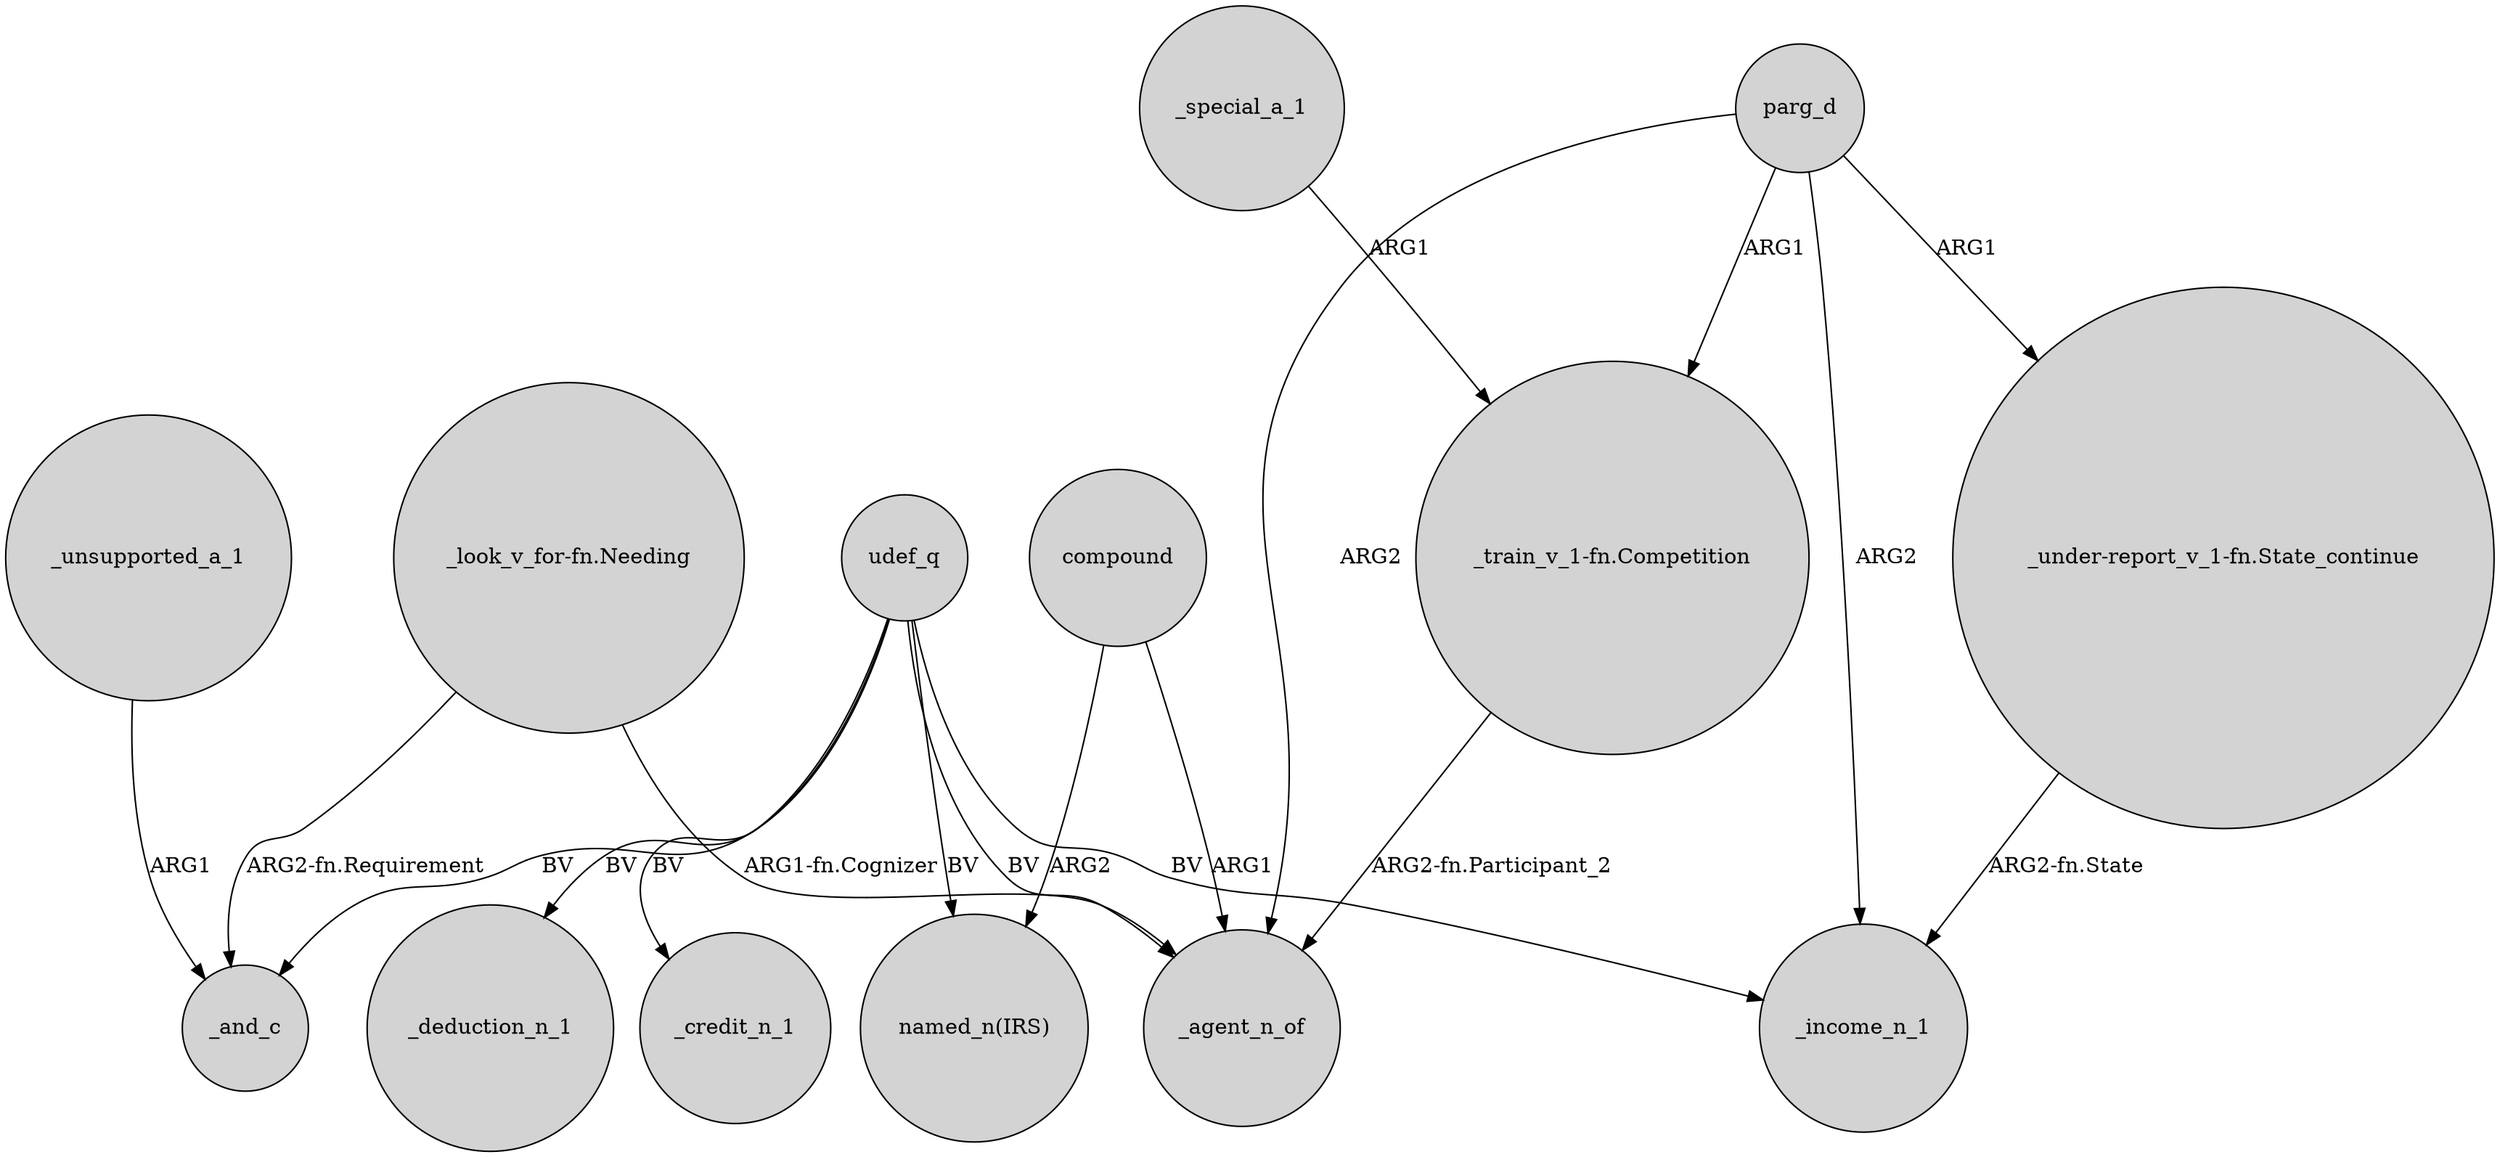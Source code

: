 digraph {
	node [shape=circle style=filled]
	udef_q -> _deduction_n_1 [label=BV]
	parg_d -> "_under-report_v_1-fn.State_continue" [label=ARG1]
	_unsupported_a_1 -> _and_c [label=ARG1]
	udef_q -> _income_n_1 [label=BV]
	udef_q -> _and_c [label=BV]
	_special_a_1 -> "_train_v_1-fn.Competition" [label=ARG1]
	parg_d -> "_train_v_1-fn.Competition" [label=ARG1]
	parg_d -> _income_n_1 [label=ARG2]
	udef_q -> _agent_n_of [label=BV]
	parg_d -> _agent_n_of [label=ARG2]
	compound -> "named_n(IRS)" [label=ARG2]
	compound -> _agent_n_of [label=ARG1]
	"_look_v_for-fn.Needing" -> _and_c [label="ARG2-fn.Requirement"]
	udef_q -> "named_n(IRS)" [label=BV]
	"_train_v_1-fn.Competition" -> _agent_n_of [label="ARG2-fn.Participant_2"]
	udef_q -> _credit_n_1 [label=BV]
	"_look_v_for-fn.Needing" -> _agent_n_of [label="ARG1-fn.Cognizer"]
	"_under-report_v_1-fn.State_continue" -> _income_n_1 [label="ARG2-fn.State"]
}
